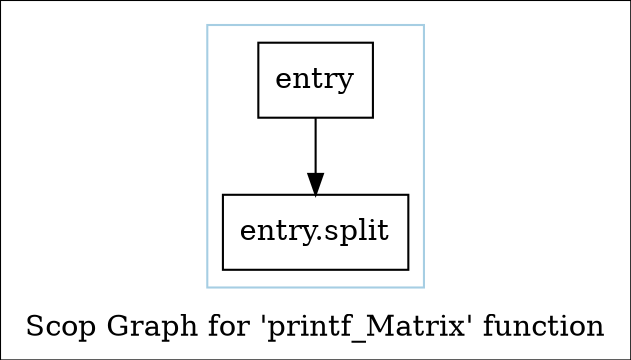digraph "Scop Graph for 'printf_Matrix' function" {
	label="Scop Graph for 'printf_Matrix' function";

	Node0x9a12e10 [shape=record,label="{entry}"];
	Node0x9a12e10 -> Node0x9a64ac0;
	Node0x9a64ac0 [shape=record,label="{entry.split}"];
	colorscheme = "paired12"
        subgraph cluster_0x99e2160 {
          label = "";
          style = solid;
          color = 1
          Node0x9a12e10;
          Node0x9a64ac0;
        }
}
